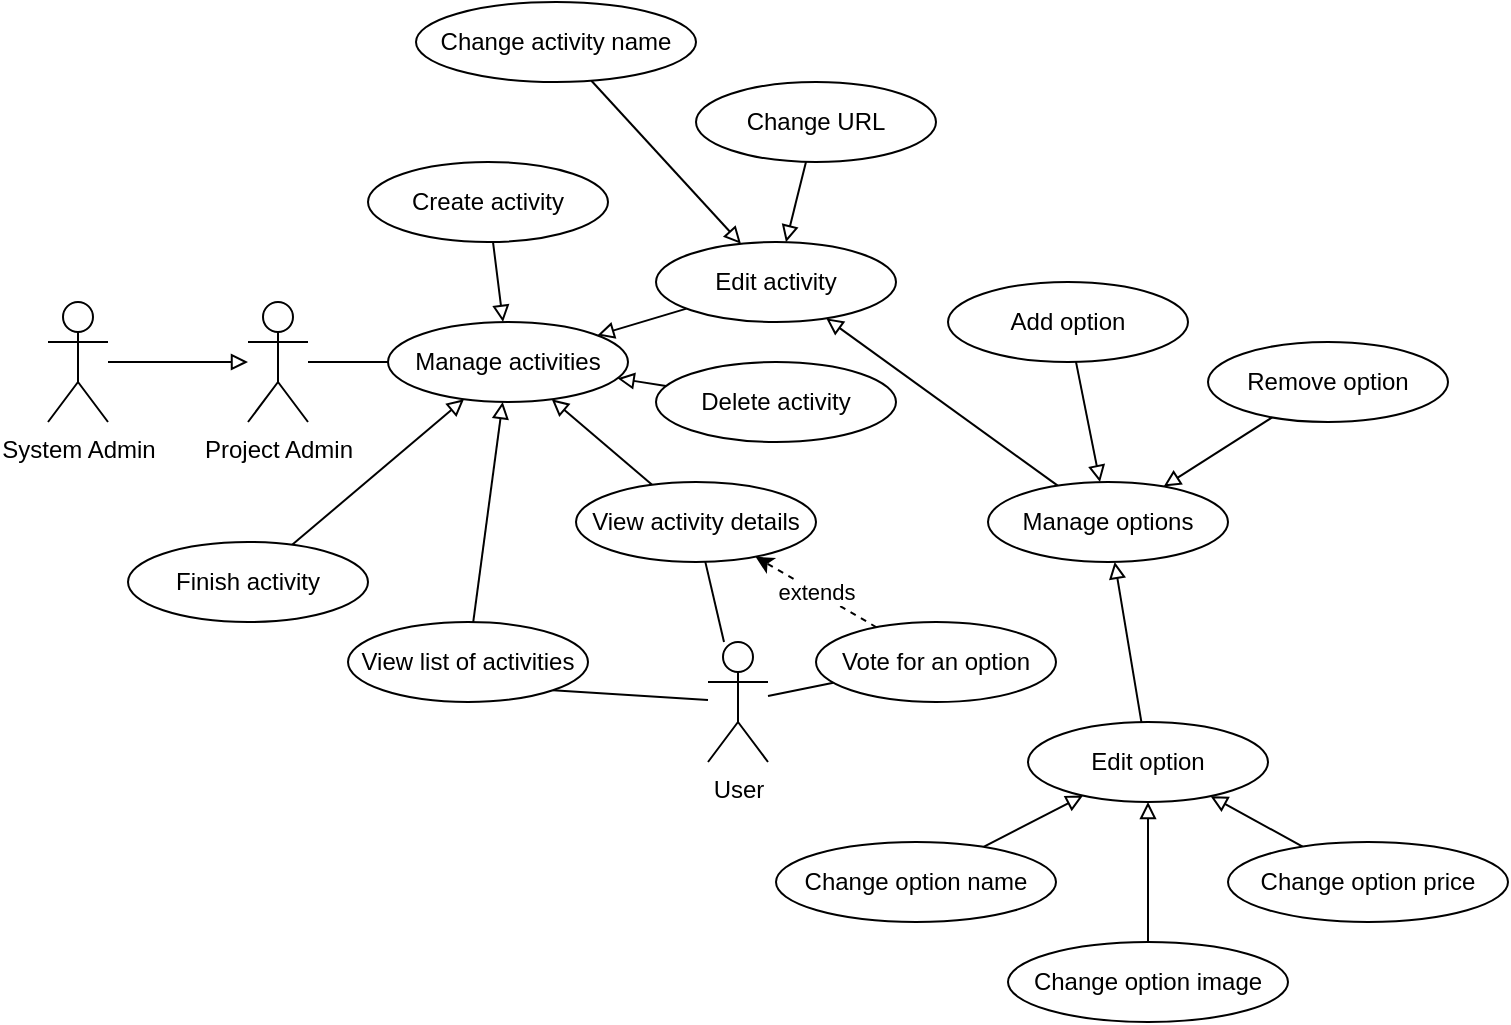 <mxfile version="13.4.5" type="device"><diagram id="cVpH6awnYb4e-Bckdwf2" name="Page-1"><mxGraphModel dx="1086" dy="806" grid="1" gridSize="10" guides="1" tooltips="1" connect="1" arrows="1" fold="1" page="1" pageScale="1" pageWidth="827" pageHeight="1169" math="0" shadow="0"><root><mxCell id="0"/><mxCell id="1" parent="0"/><mxCell id="jc0YtJh8Xhj9Os7JB_vs-6" style="edgeStyle=orthogonalEdgeStyle;rounded=0;orthogonalLoop=1;jettySize=auto;html=1;endArrow=none;endFill=0;" parent="1" source="jc0YtJh8Xhj9Os7JB_vs-1" target="jc0YtJh8Xhj9Os7JB_vs-5" edge="1"><mxGeometry relative="1" as="geometry"/></mxCell><mxCell id="jc0YtJh8Xhj9Os7JB_vs-1" value="Project Admin" style="shape=umlActor;verticalLabelPosition=bottom;verticalAlign=top;html=1;outlineConnect=0;" parent="1" vertex="1"><mxGeometry x="130" y="360" width="30" height="60" as="geometry"/></mxCell><mxCell id="jc0YtJh8Xhj9Os7JB_vs-3" style="edgeStyle=orthogonalEdgeStyle;rounded=0;orthogonalLoop=1;jettySize=auto;html=1;endArrow=block;endFill=0;" parent="1" source="jc0YtJh8Xhj9Os7JB_vs-2" target="jc0YtJh8Xhj9Os7JB_vs-1" edge="1"><mxGeometry relative="1" as="geometry"/></mxCell><mxCell id="jc0YtJh8Xhj9Os7JB_vs-2" value="System Admin" style="shape=umlActor;verticalLabelPosition=bottom;verticalAlign=top;html=1;outlineConnect=0;" parent="1" vertex="1"><mxGeometry x="30" y="360" width="30" height="60" as="geometry"/></mxCell><mxCell id="jc0YtJh8Xhj9Os7JB_vs-22" style="edgeStyle=none;rounded=0;orthogonalLoop=1;jettySize=auto;html=1;endArrow=none;endFill=0;" parent="1" source="jc0YtJh8Xhj9Os7JB_vs-4" target="jc0YtJh8Xhj9Os7JB_vs-11" edge="1"><mxGeometry relative="1" as="geometry"/></mxCell><mxCell id="jc0YtJh8Xhj9Os7JB_vs-23" style="edgeStyle=none;rounded=0;orthogonalLoop=1;jettySize=auto;html=1;endArrow=none;endFill=0;entryX=1;entryY=1;entryDx=0;entryDy=0;" parent="1" source="jc0YtJh8Xhj9Os7JB_vs-4" target="jc0YtJh8Xhj9Os7JB_vs-10" edge="1"><mxGeometry relative="1" as="geometry"/></mxCell><mxCell id="jc0YtJh8Xhj9Os7JB_vs-25" style="edgeStyle=none;rounded=0;orthogonalLoop=1;jettySize=auto;html=1;endArrow=none;endFill=0;" parent="1" source="jc0YtJh8Xhj9Os7JB_vs-4" target="jc0YtJh8Xhj9Os7JB_vs-24" edge="1"><mxGeometry relative="1" as="geometry"/></mxCell><mxCell id="jc0YtJh8Xhj9Os7JB_vs-4" value="User" style="shape=umlActor;verticalLabelPosition=bottom;verticalAlign=top;html=1;outlineConnect=0;" parent="1" vertex="1"><mxGeometry x="360" y="530" width="30" height="60" as="geometry"/></mxCell><mxCell id="jc0YtJh8Xhj9Os7JB_vs-5" value="Manage activities" style="ellipse;whiteSpace=wrap;html=1;" parent="1" vertex="1"><mxGeometry x="200" y="370" width="120" height="40" as="geometry"/></mxCell><mxCell id="jc0YtJh8Xhj9Os7JB_vs-17" style="edgeStyle=none;rounded=0;orthogonalLoop=1;jettySize=auto;html=1;endArrow=block;endFill=0;" parent="1" source="jc0YtJh8Xhj9Os7JB_vs-7" target="jc0YtJh8Xhj9Os7JB_vs-5" edge="1"><mxGeometry relative="1" as="geometry"/></mxCell><mxCell id="jc0YtJh8Xhj9Os7JB_vs-7" value="Create activity" style="ellipse;whiteSpace=wrap;html=1;" parent="1" vertex="1"><mxGeometry x="190" y="290" width="120" height="40" as="geometry"/></mxCell><mxCell id="jc0YtJh8Xhj9Os7JB_vs-18" style="edgeStyle=none;rounded=0;orthogonalLoop=1;jettySize=auto;html=1;endArrow=block;endFill=0;" parent="1" source="jc0YtJh8Xhj9Os7JB_vs-8" target="jc0YtJh8Xhj9Os7JB_vs-5" edge="1"><mxGeometry relative="1" as="geometry"/></mxCell><mxCell id="jc0YtJh8Xhj9Os7JB_vs-8" value="Edit activity" style="ellipse;whiteSpace=wrap;html=1;" parent="1" vertex="1"><mxGeometry x="334" y="330" width="120" height="40" as="geometry"/></mxCell><mxCell id="jc0YtJh8Xhj9Os7JB_vs-19" style="edgeStyle=none;rounded=0;orthogonalLoop=1;jettySize=auto;html=1;endArrow=block;endFill=0;" parent="1" source="jc0YtJh8Xhj9Os7JB_vs-9" target="jc0YtJh8Xhj9Os7JB_vs-5" edge="1"><mxGeometry relative="1" as="geometry"/></mxCell><mxCell id="jc0YtJh8Xhj9Os7JB_vs-9" value="Delete activity" style="ellipse;whiteSpace=wrap;html=1;" parent="1" vertex="1"><mxGeometry x="334" y="390" width="120" height="40" as="geometry"/></mxCell><mxCell id="jc0YtJh8Xhj9Os7JB_vs-20" style="edgeStyle=none;rounded=0;orthogonalLoop=1;jettySize=auto;html=1;endArrow=block;endFill=0;" parent="1" source="jc0YtJh8Xhj9Os7JB_vs-10" target="jc0YtJh8Xhj9Os7JB_vs-5" edge="1"><mxGeometry relative="1" as="geometry"/></mxCell><mxCell id="jc0YtJh8Xhj9Os7JB_vs-10" value="View list of activities" style="ellipse;whiteSpace=wrap;html=1;" parent="1" vertex="1"><mxGeometry x="180" y="520" width="120" height="40" as="geometry"/></mxCell><mxCell id="jc0YtJh8Xhj9Os7JB_vs-34" style="edgeStyle=none;rounded=0;orthogonalLoop=1;jettySize=auto;html=1;endArrow=block;endFill=0;" parent="1" source="jc0YtJh8Xhj9Os7JB_vs-11" target="jc0YtJh8Xhj9Os7JB_vs-5" edge="1"><mxGeometry relative="1" as="geometry"/></mxCell><mxCell id="jc0YtJh8Xhj9Os7JB_vs-11" value="View activity details" style="ellipse;whiteSpace=wrap;html=1;" parent="1" vertex="1"><mxGeometry x="294" y="450" width="120" height="40" as="geometry"/></mxCell><mxCell id="jc0YtJh8Xhj9Os7JB_vs-16" style="edgeStyle=none;rounded=0;orthogonalLoop=1;jettySize=auto;html=1;endArrow=block;endFill=0;" parent="1" source="jc0YtJh8Xhj9Os7JB_vs-12" target="jc0YtJh8Xhj9Os7JB_vs-8" edge="1"><mxGeometry relative="1" as="geometry"/></mxCell><mxCell id="jc0YtJh8Xhj9Os7JB_vs-12" value="Change URL" style="ellipse;whiteSpace=wrap;html=1;" parent="1" vertex="1"><mxGeometry x="354" y="250" width="120" height="40" as="geometry"/></mxCell><mxCell id="jc0YtJh8Xhj9Os7JB_vs-15" style="rounded=0;orthogonalLoop=1;jettySize=auto;html=1;endArrow=block;endFill=0;" parent="1" source="jc0YtJh8Xhj9Os7JB_vs-13" target="jc0YtJh8Xhj9Os7JB_vs-8" edge="1"><mxGeometry relative="1" as="geometry"/></mxCell><mxCell id="jc0YtJh8Xhj9Os7JB_vs-13" value="Change activity name" style="ellipse;whiteSpace=wrap;html=1;" parent="1" vertex="1"><mxGeometry x="214" y="210" width="140" height="40" as="geometry"/></mxCell><mxCell id="jc0YtJh8Xhj9Os7JB_vs-21" style="edgeStyle=none;rounded=0;orthogonalLoop=1;jettySize=auto;html=1;endArrow=block;endFill=0;" parent="1" source="jc0YtJh8Xhj9Os7JB_vs-14" target="jc0YtJh8Xhj9Os7JB_vs-8" edge="1"><mxGeometry relative="1" as="geometry"/></mxCell><mxCell id="jc0YtJh8Xhj9Os7JB_vs-14" value="Manage options" style="ellipse;whiteSpace=wrap;html=1;" parent="1" vertex="1"><mxGeometry x="500" y="450" width="120" height="40" as="geometry"/></mxCell><mxCell id="jc0YtJh8Xhj9Os7JB_vs-35" value="extends" style="edgeStyle=none;rounded=0;orthogonalLoop=1;jettySize=auto;html=1;endArrow=classic;endFill=1;dashed=1;" parent="1" source="jc0YtJh8Xhj9Os7JB_vs-24" target="jc0YtJh8Xhj9Os7JB_vs-11" edge="1"><mxGeometry relative="1" as="geometry"><mxPoint x="486" y="510" as="targetPoint"/></mxGeometry></mxCell><mxCell id="jc0YtJh8Xhj9Os7JB_vs-24" value="Vote for an option" style="ellipse;whiteSpace=wrap;html=1;" parent="1" vertex="1"><mxGeometry x="414" y="520" width="120" height="40" as="geometry"/></mxCell><mxCell id="jc0YtJh8Xhj9Os7JB_vs-32" style="edgeStyle=none;rounded=0;orthogonalLoop=1;jettySize=auto;html=1;endArrow=block;endFill=0;" parent="1" source="jc0YtJh8Xhj9Os7JB_vs-26" target="jc0YtJh8Xhj9Os7JB_vs-14" edge="1"><mxGeometry relative="1" as="geometry"/></mxCell><mxCell id="jc0YtJh8Xhj9Os7JB_vs-26" value="Add option" style="ellipse;whiteSpace=wrap;html=1;" parent="1" vertex="1"><mxGeometry x="480" y="350" width="120" height="40" as="geometry"/></mxCell><mxCell id="jc0YtJh8Xhj9Os7JB_vs-31" style="edgeStyle=none;rounded=0;orthogonalLoop=1;jettySize=auto;html=1;endArrow=block;endFill=0;" parent="1" source="jc0YtJh8Xhj9Os7JB_vs-27" target="jc0YtJh8Xhj9Os7JB_vs-14" edge="1"><mxGeometry relative="1" as="geometry"/></mxCell><mxCell id="jc0YtJh8Xhj9Os7JB_vs-27" value="Remove option" style="ellipse;whiteSpace=wrap;html=1;" parent="1" vertex="1"><mxGeometry x="610" y="380" width="120" height="40" as="geometry"/></mxCell><mxCell id="jc0YtJh8Xhj9Os7JB_vs-29" style="edgeStyle=none;rounded=0;orthogonalLoop=1;jettySize=auto;html=1;endArrow=block;endFill=0;" parent="1" source="jc0YtJh8Xhj9Os7JB_vs-28" target="jc0YtJh8Xhj9Os7JB_vs-5" edge="1"><mxGeometry relative="1" as="geometry"/></mxCell><mxCell id="jc0YtJh8Xhj9Os7JB_vs-28" value="Finish activity" style="ellipse;whiteSpace=wrap;html=1;" parent="1" vertex="1"><mxGeometry x="70" y="480" width="120" height="40" as="geometry"/></mxCell><mxCell id="jc0YtJh8Xhj9Os7JB_vs-37" style="edgeStyle=none;rounded=0;orthogonalLoop=1;jettySize=auto;html=1;endArrow=block;endFill=0;" parent="1" source="jc0YtJh8Xhj9Os7JB_vs-36" target="jc0YtJh8Xhj9Os7JB_vs-14" edge="1"><mxGeometry relative="1" as="geometry"/></mxCell><mxCell id="jc0YtJh8Xhj9Os7JB_vs-36" value="Edit option" style="ellipse;whiteSpace=wrap;html=1;" parent="1" vertex="1"><mxGeometry x="520" y="570" width="120" height="40" as="geometry"/></mxCell><mxCell id="jc0YtJh8Xhj9Os7JB_vs-40" style="edgeStyle=none;rounded=0;orthogonalLoop=1;jettySize=auto;html=1;endArrow=block;endFill=0;" parent="1" source="jc0YtJh8Xhj9Os7JB_vs-38" target="jc0YtJh8Xhj9Os7JB_vs-36" edge="1"><mxGeometry relative="1" as="geometry"/></mxCell><mxCell id="jc0YtJh8Xhj9Os7JB_vs-38" value="Change option name" style="ellipse;whiteSpace=wrap;html=1;" parent="1" vertex="1"><mxGeometry x="394" y="630" width="140" height="40" as="geometry"/></mxCell><mxCell id="jc0YtJh8Xhj9Os7JB_vs-42" style="edgeStyle=none;rounded=0;orthogonalLoop=1;jettySize=auto;html=1;endArrow=block;endFill=0;" parent="1" source="jc0YtJh8Xhj9Os7JB_vs-39" target="jc0YtJh8Xhj9Os7JB_vs-36" edge="1"><mxGeometry relative="1" as="geometry"/></mxCell><mxCell id="jc0YtJh8Xhj9Os7JB_vs-39" value="Change option image" style="ellipse;whiteSpace=wrap;html=1;" parent="1" vertex="1"><mxGeometry x="510" y="680" width="140" height="40" as="geometry"/></mxCell><mxCell id="jc0YtJh8Xhj9Os7JB_vs-43" style="edgeStyle=none;rounded=0;orthogonalLoop=1;jettySize=auto;html=1;endArrow=block;endFill=0;" parent="1" source="jc0YtJh8Xhj9Os7JB_vs-41" target="jc0YtJh8Xhj9Os7JB_vs-36" edge="1"><mxGeometry relative="1" as="geometry"/></mxCell><mxCell id="jc0YtJh8Xhj9Os7JB_vs-41" value="Change option price" style="ellipse;whiteSpace=wrap;html=1;" parent="1" vertex="1"><mxGeometry x="620" y="630" width="140" height="40" as="geometry"/></mxCell></root></mxGraphModel></diagram></mxfile>